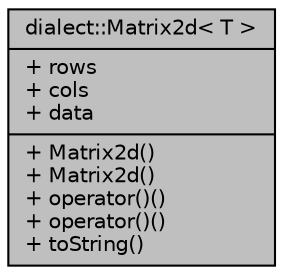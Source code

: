 digraph "dialect::Matrix2d&lt; T &gt;"
{
  edge [fontname="Helvetica",fontsize="10",labelfontname="Helvetica",labelfontsize="10"];
  node [fontname="Helvetica",fontsize="10",shape=record];
  Node3 [label="{dialect::Matrix2d\< T \>\n|+ rows\l+ cols\l+ data\l|+ Matrix2d()\l+ Matrix2d()\l+ operator()()\l+ operator()()\l+ toString()\l}",height=0.2,width=0.4,color="black", fillcolor="grey75", style="filled", fontcolor="black"];
}
